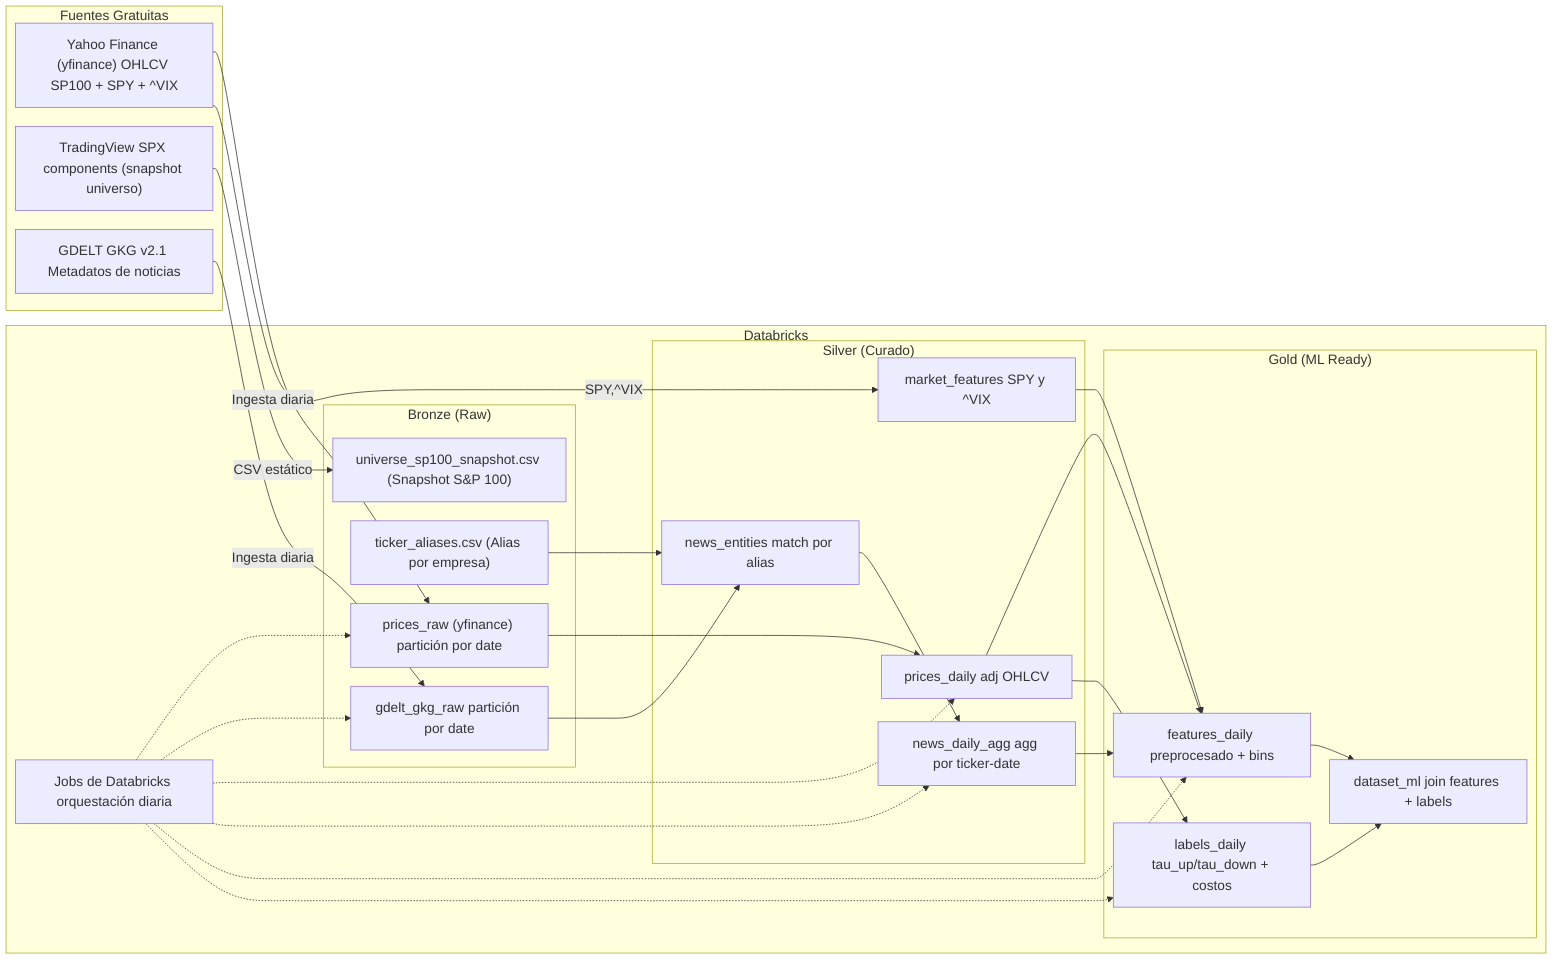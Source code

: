 %%{init: {'theme': 'default', 'themeVariables': { 'fontSize': '18px' }, 'flowchart': { 'nodeSpacing': 25, 'rankSpacing': 25 }}}%%
flowchart LR
  %% Arquitectura MVP: Medallion + fuentes gratuitas (sin checks de calidad)
  %% Nota: se removió el nodo de vendor map (ticker_vendor_map.csv)

  subgraph Sources["Fuentes Gratuitas"]
    YF["Yahoo Finance (yfinance) OHLCV SP100 + SPY + ^VIX"]
    TV["TradingView SPX components (snapshot universo)"]
    GDELT["GDELT GKG v2.1 Metadatos de noticias"]
  end

  subgraph Databricks["Databricks"]
    direction TB

    subgraph Bronze["Bronze (Raw)"]
      U["universe_sp100_snapshot.csv (Snapshot S&amp;P 100)"]
      A["ticker_aliases.csv (Alias por empresa)"]
      P["prices_raw (yfinance) partición por date"]
      N["gdelt_gkg_raw partición por date"]
    end

    subgraph Silver["Silver (Curado)"]
      PD["prices_daily adj OHLCV"]
      MF["market_features SPY y ^VIX"]
      NE["news_entities match por alias"]
      NA["news_daily_agg agg por ticker-date"]
    end

    subgraph Gold["Gold (ML Ready)"]
      FE["features_daily preprocesado + bins"]
      LB["labels_daily tau_up/tau_down + costos"]
      DS["dataset_ml join features + labels"]
    end

    O["Jobs de Databricks orquestación diaria"]
  end

  %% Flujo de datos
  YF -->|Ingesta diaria| P
  YF -->|SPY,^VIX| MF
  TV -->|CSV estático| U
  GDELT -->|Ingesta diaria| N
  A --> NE

  P --> PD
  PD --> FE
  MF --> FE
  N --> NE --> NA --> FE
  FE --> DS
  PD --> LB --> DS

  %% Orquestación
  O -.-> P
  O -.-> N
  O -.-> PD
  O -.-> NA
  O -.-> FE
  O -.-> LB